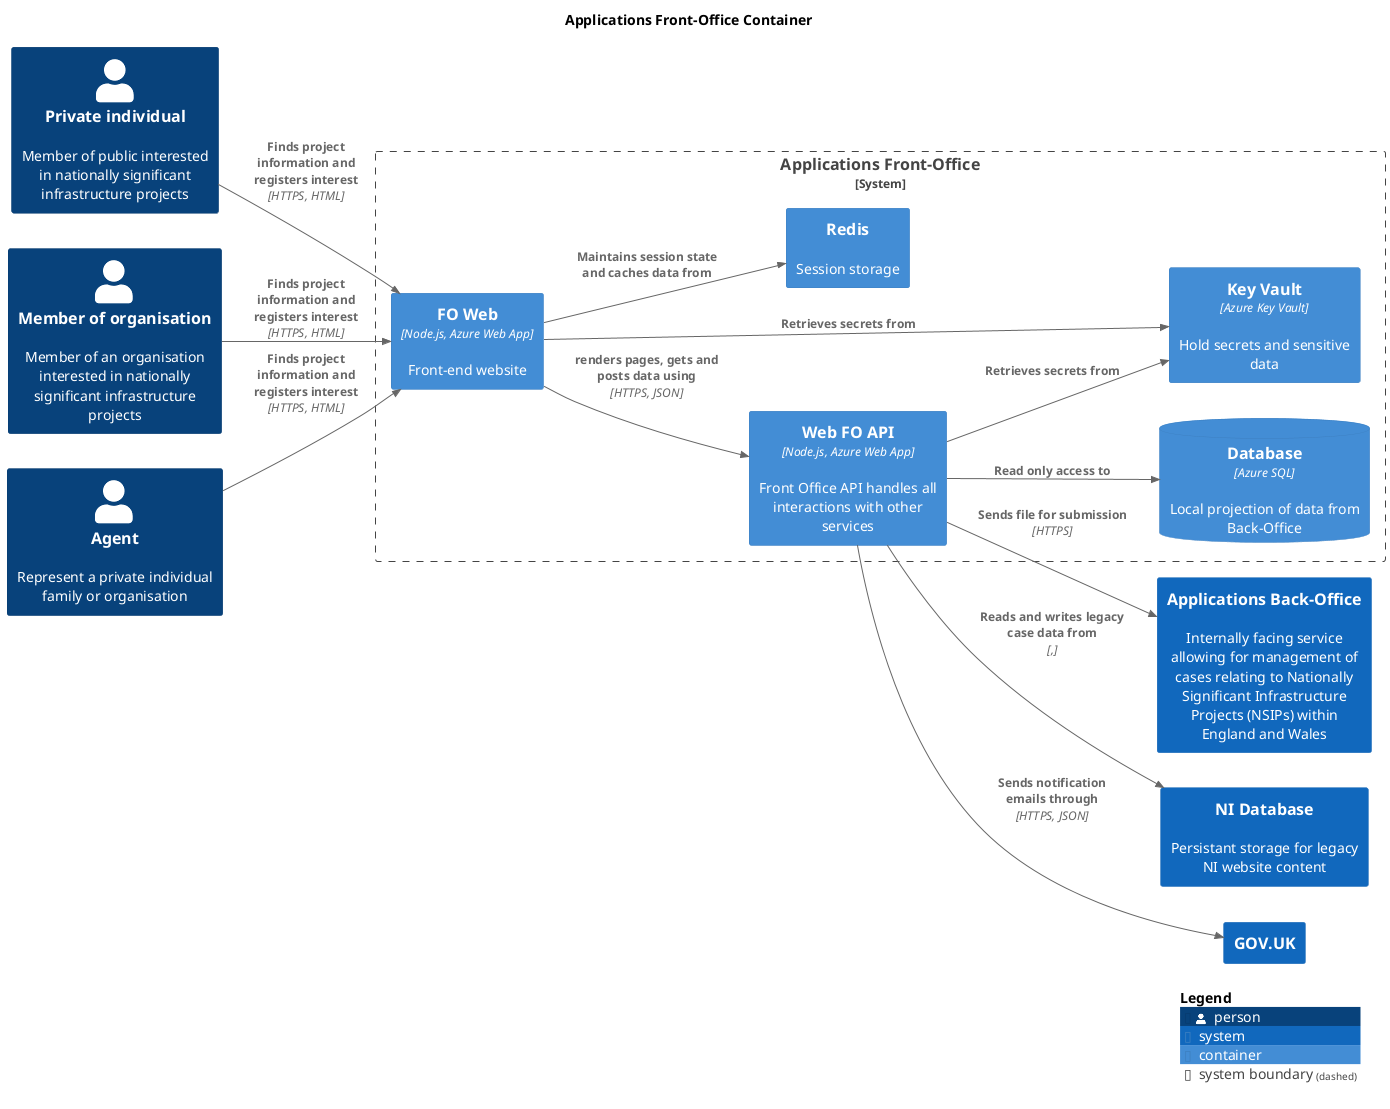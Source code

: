 @startuml
set separator none
title Applications Front-Office Container

left to right direction

!include <C4/C4>
!include <C4/C4_Context>
!include <C4/C4_Container>

Person(Privateindividual, "Private individual", $descr="Member of public interested in nationally significant infrastructure projects", $tags="", $link="")
Person(Memberoforganisation, "Member of organisation", $descr="Member of an organisation interested in nationally significant infrastructure projects", $tags="", $link="")
Person(Agent, "Agent", $descr="Represent a private individual family or organisation", $tags="", $link="")
System(ApplicationsBackOffice, "Applications Back-Office", $descr="Internally facing service allowing for management of cases relating to Nationally Significant Infrastructure Projects (NSIPs) within England and Wales", $tags="", $link="")
System(NIDatabase, "NI Database", $descr="Persistant storage for legacy NI website content", $tags="", $link="")
System(GOVUK, "GOV.UK", $descr="", $tags="", $link="")

System_Boundary("ApplicationsFrontOffice_boundary", "Applications Front-Office", $tags="") {
  Container(ApplicationsFrontOffice.KeyVault, "Key Vault", $techn="Azure Key Vault", $descr="Hold secrets and sensitive data", $tags="", $link="")
  Container(ApplicationsFrontOffice.FOWeb, "FO Web", $techn="Node.js, Azure Web App", $descr="Front-end website", $tags="", $link="")
  Container(ApplicationsFrontOffice.WebFOAPI, "Web FO API", $techn="Node.js, Azure Web App", $descr="Front Office API handles all interactions with other services", $tags="", $link="")
  Container(ApplicationsFrontOffice.Redis, "Redis", $techn="", $descr="Session storage", $tags="", $link="")
  ContainerDb(ApplicationsFrontOffice.Database, "Database", $techn="Azure SQL", $descr="Local projection of data from Back-Office", $tags="", $link="")
}

Rel(ApplicationsFrontOffice.WebFOAPI, ApplicationsBackOffice, "Sends file for submission", $techn="HTTPS", $tags="", $link="")
Rel(Privateindividual, ApplicationsFrontOffice.FOWeb, "Finds project information and registers interest", $techn="HTTPS, HTML", $tags="", $link="")
Rel(Memberoforganisation, ApplicationsFrontOffice.FOWeb, "Finds project information and registers interest", $techn="HTTPS, HTML", $tags="", $link="")
Rel(Agent, ApplicationsFrontOffice.FOWeb, "Finds project information and registers interest", $techn="HTTPS, HTML", $tags="", $link="")
Rel(ApplicationsFrontOffice.FOWeb, ApplicationsFrontOffice.Redis, "Maintains session state and caches data from", $techn="", $tags="", $link="")
Rel(ApplicationsFrontOffice.FOWeb, ApplicationsFrontOffice.KeyVault, "Retrieves secrets from", $techn="", $tags="", $link="")
Rel(ApplicationsFrontOffice.FOWeb, ApplicationsFrontOffice.WebFOAPI, "renders pages, gets and posts data using", $techn="HTTPS, JSON", $tags="", $link="")
Rel(ApplicationsFrontOffice.WebFOAPI, ApplicationsFrontOffice.Database, "Read only access to", $techn="", $tags="", $link="")
Rel(ApplicationsFrontOffice.WebFOAPI, GOVUK, "Sends notification emails through", $techn="HTTPS, JSON", $tags="", $link="")
Rel(ApplicationsFrontOffice.WebFOAPI, NIDatabase, "Reads and writes legacy case data from", $techn=",", $tags="", $link="")
Rel(ApplicationsFrontOffice.WebFOAPI, ApplicationsFrontOffice.KeyVault, "Retrieves secrets from", $techn="", $tags="", $link="")

SHOW_LEGEND(true)
@enduml